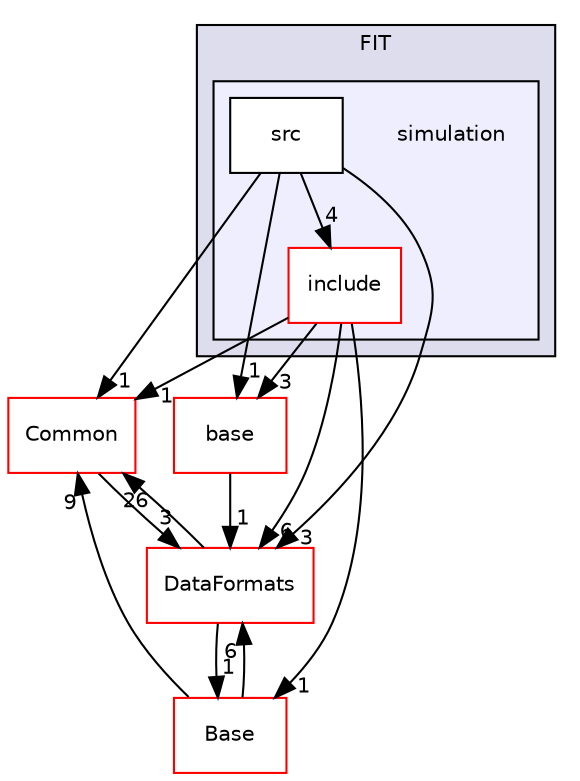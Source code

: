 digraph "/home/travis/build/AliceO2Group/AliceO2/Detectors/FIT/simulation" {
  bgcolor=transparent;
  compound=true
  node [ fontsize="10", fontname="Helvetica"];
  edge [ labelfontsize="10", labelfontname="Helvetica"];
  subgraph clusterdir_d14e88a79bca429480864605ee348cef {
    graph [ bgcolor="#ddddee", pencolor="black", label="FIT" fontname="Helvetica", fontsize="10", URL="dir_d14e88a79bca429480864605ee348cef.html"]
  subgraph clusterdir_d961a1fccbdc187b00f8f36febec53be {
    graph [ bgcolor="#eeeeff", pencolor="black", label="" URL="dir_d961a1fccbdc187b00f8f36febec53be.html"];
    dir_d961a1fccbdc187b00f8f36febec53be [shape=plaintext label="simulation"];
    dir_2465f3075ac35f5821daf5bc0e4d2732 [shape=box label="include" color="red" fillcolor="white" style="filled" URL="dir_2465f3075ac35f5821daf5bc0e4d2732.html"];
    dir_3577dabb8da6e7e9f48138bf5363df09 [shape=box label="src" color="black" fillcolor="white" style="filled" URL="dir_3577dabb8da6e7e9f48138bf5363df09.html"];
  }
  }
  dir_4ab6b4cc6a7edbff49100e9123df213f [shape=box label="Common" color="red" URL="dir_4ab6b4cc6a7edbff49100e9123df213f.html"];
  dir_37c90836491b695b472bf98d1be8336b [shape=box label="Base" color="red" URL="dir_37c90836491b695b472bf98d1be8336b.html"];
  dir_efd5be80f1ea96799fa313034d485898 [shape=box label="base" color="red" URL="dir_efd5be80f1ea96799fa313034d485898.html"];
  dir_2171f7ec022c5423887b07c69b2f5b48 [shape=box label="DataFormats" color="red" URL="dir_2171f7ec022c5423887b07c69b2f5b48.html"];
  dir_3577dabb8da6e7e9f48138bf5363df09->dir_4ab6b4cc6a7edbff49100e9123df213f [headlabel="1", labeldistance=1.5 headhref="dir_000207_000016.html"];
  dir_3577dabb8da6e7e9f48138bf5363df09->dir_2465f3075ac35f5821daf5bc0e4d2732 [headlabel="4", labeldistance=1.5 headhref="dir_000207_000168.html"];
  dir_3577dabb8da6e7e9f48138bf5363df09->dir_efd5be80f1ea96799fa313034d485898 [headlabel="1", labeldistance=1.5 headhref="dir_000207_000218.html"];
  dir_3577dabb8da6e7e9f48138bf5363df09->dir_2171f7ec022c5423887b07c69b2f5b48 [headlabel="3", labeldistance=1.5 headhref="dir_000207_000055.html"];
  dir_4ab6b4cc6a7edbff49100e9123df213f->dir_2171f7ec022c5423887b07c69b2f5b48 [headlabel="3", labeldistance=1.5 headhref="dir_000016_000055.html"];
  dir_37c90836491b695b472bf98d1be8336b->dir_4ab6b4cc6a7edbff49100e9123df213f [headlabel="9", labeldistance=1.5 headhref="dir_000160_000016.html"];
  dir_37c90836491b695b472bf98d1be8336b->dir_2171f7ec022c5423887b07c69b2f5b48 [headlabel="6", labeldistance=1.5 headhref="dir_000160_000055.html"];
  dir_2465f3075ac35f5821daf5bc0e4d2732->dir_4ab6b4cc6a7edbff49100e9123df213f [headlabel="1", labeldistance=1.5 headhref="dir_000168_000016.html"];
  dir_2465f3075ac35f5821daf5bc0e4d2732->dir_37c90836491b695b472bf98d1be8336b [headlabel="1", labeldistance=1.5 headhref="dir_000168_000160.html"];
  dir_2465f3075ac35f5821daf5bc0e4d2732->dir_efd5be80f1ea96799fa313034d485898 [headlabel="3", labeldistance=1.5 headhref="dir_000168_000218.html"];
  dir_2465f3075ac35f5821daf5bc0e4d2732->dir_2171f7ec022c5423887b07c69b2f5b48 [headlabel="6", labeldistance=1.5 headhref="dir_000168_000055.html"];
  dir_efd5be80f1ea96799fa313034d485898->dir_2171f7ec022c5423887b07c69b2f5b48 [headlabel="1", labeldistance=1.5 headhref="dir_000218_000055.html"];
  dir_2171f7ec022c5423887b07c69b2f5b48->dir_4ab6b4cc6a7edbff49100e9123df213f [headlabel="26", labeldistance=1.5 headhref="dir_000055_000016.html"];
  dir_2171f7ec022c5423887b07c69b2f5b48->dir_37c90836491b695b472bf98d1be8336b [headlabel="1", labeldistance=1.5 headhref="dir_000055_000160.html"];
}
